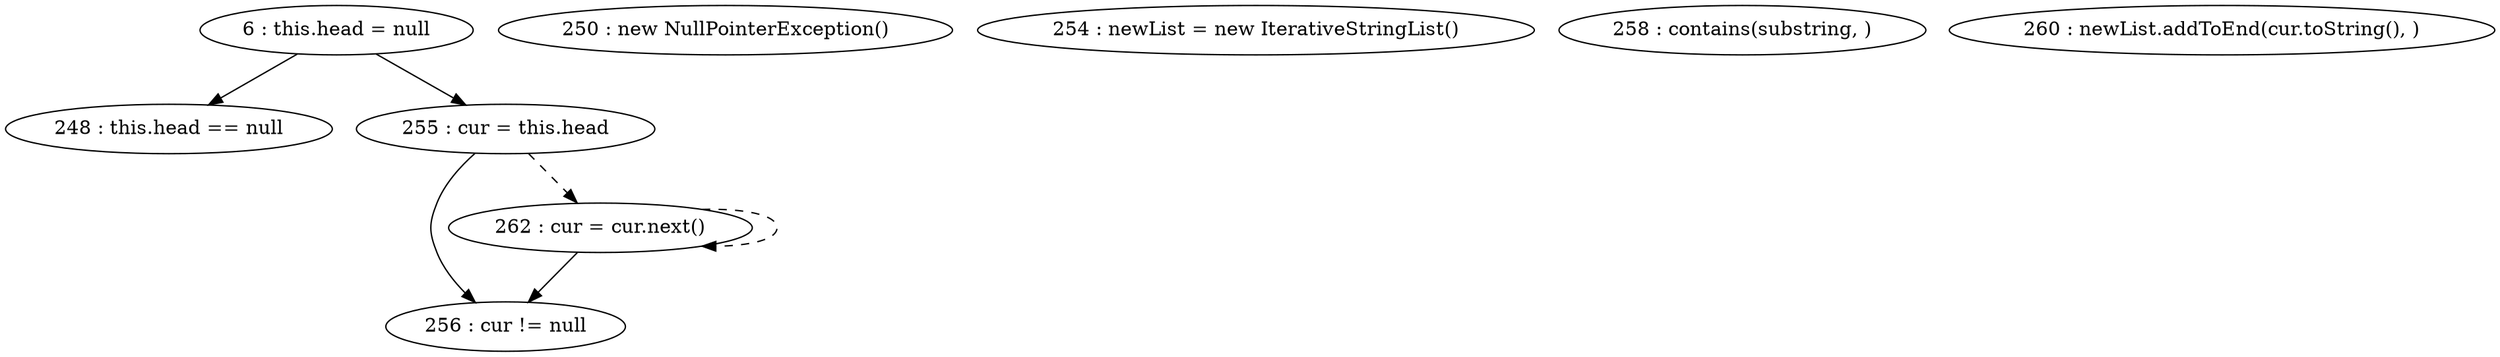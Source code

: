 digraph G {
"6 : this.head = null"
"6 : this.head = null" -> "248 : this.head == null"
"6 : this.head = null" -> "255 : cur = this.head"
"248 : this.head == null"
"250 : new NullPointerException()"
"254 : newList = new IterativeStringList()"
"255 : cur = this.head"
"255 : cur = this.head" -> "256 : cur != null"
"255 : cur = this.head" -> "262 : cur = cur.next()" [style=dashed]
"256 : cur != null"
"258 : contains(substring, )"
"260 : newList.addToEnd(cur.toString(), )"
"262 : cur = cur.next()"
"262 : cur = cur.next()" -> "256 : cur != null"
"262 : cur = cur.next()" -> "262 : cur = cur.next()" [style=dashed]
"256 : cur != null"
}